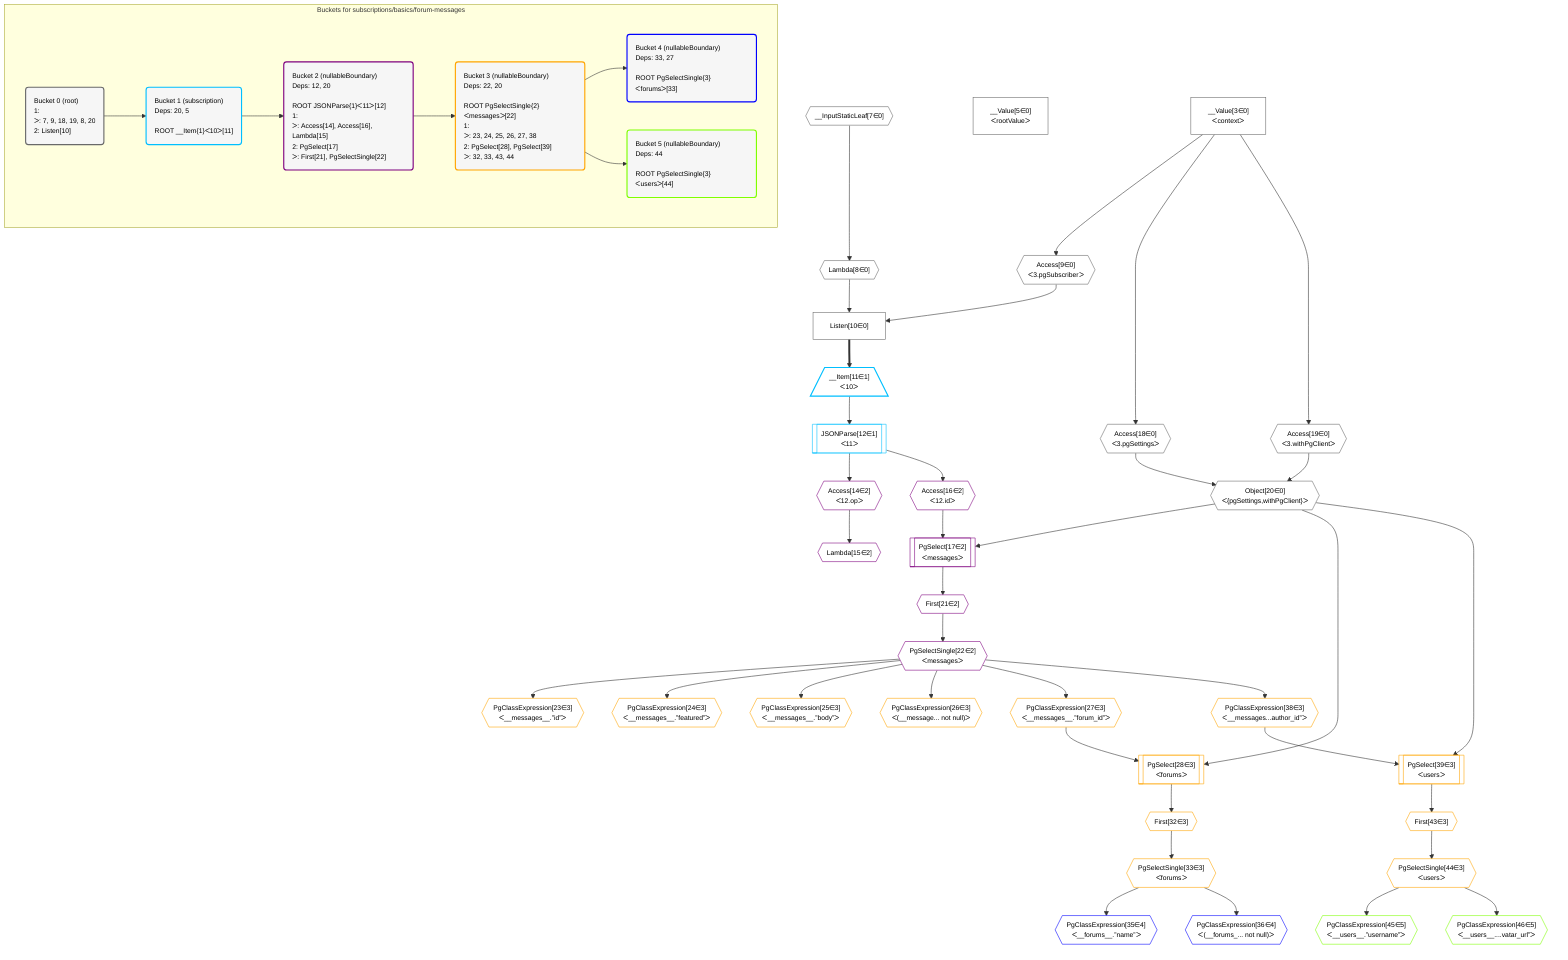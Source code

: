 %%{init: {'themeVariables': { 'fontSize': '12px'}}}%%
graph TD
    classDef path fill:#eee,stroke:#000,color:#000
    classDef plan fill:#fff,stroke-width:1px,color:#000
    classDef itemplan fill:#fff,stroke-width:2px,color:#000
    classDef unbatchedplan fill:#dff,stroke-width:1px,color:#000
    classDef sideeffectplan fill:#fcc,stroke-width:2px,color:#000
    classDef bucket fill:#f6f6f6,color:#000,stroke-width:2px,text-align:left


    %% define steps
    __Value3["__Value[3∈0]<br />ᐸcontextᐳ"]:::plan
    __Value5["__Value[5∈0]<br />ᐸrootValueᐳ"]:::plan
    __InputStaticLeaf7{{"__InputStaticLeaf[7∈0]"}}:::plan
    Lambda8{{"Lambda[8∈0]"}}:::plan
    Access9{{"Access[9∈0]<br />ᐸ3.pgSubscriberᐳ"}}:::plan
    Listen10["Listen[10∈0]"]:::plan
    __Item11[/"__Item[11∈1]<br />ᐸ10ᐳ"\]:::itemplan
    JSONParse12[["JSONParse[12∈1]<br />ᐸ11ᐳ"]]:::plan
    Access14{{"Access[14∈2]<br />ᐸ12.opᐳ"}}:::plan
    Lambda15{{"Lambda[15∈2]"}}:::plan
    Access16{{"Access[16∈2]<br />ᐸ12.idᐳ"}}:::plan
    Access18{{"Access[18∈0]<br />ᐸ3.pgSettingsᐳ"}}:::plan
    Access19{{"Access[19∈0]<br />ᐸ3.withPgClientᐳ"}}:::plan
    Object20{{"Object[20∈0]<br />ᐸ{pgSettings,withPgClient}ᐳ"}}:::plan
    PgSelect17[["PgSelect[17∈2]<br />ᐸmessagesᐳ"]]:::plan
    First21{{"First[21∈2]"}}:::plan
    PgSelectSingle22{{"PgSelectSingle[22∈2]<br />ᐸmessagesᐳ"}}:::plan
    PgClassExpression23{{"PgClassExpression[23∈3]<br />ᐸ__messages__.”id”ᐳ"}}:::plan
    PgClassExpression24{{"PgClassExpression[24∈3]<br />ᐸ__messages__.”featured”ᐳ"}}:::plan
    PgClassExpression25{{"PgClassExpression[25∈3]<br />ᐸ__messages__.”body”ᐳ"}}:::plan
    PgClassExpression26{{"PgClassExpression[26∈3]<br />ᐸ(__message... not null)ᐳ"}}:::plan
    PgClassExpression27{{"PgClassExpression[27∈3]<br />ᐸ__messages__.”forum_id”ᐳ"}}:::plan
    PgSelect28[["PgSelect[28∈3]<br />ᐸforumsᐳ"]]:::plan
    First32{{"First[32∈3]"}}:::plan
    PgSelectSingle33{{"PgSelectSingle[33∈3]<br />ᐸforumsᐳ"}}:::plan
    PgClassExpression35{{"PgClassExpression[35∈4]<br />ᐸ__forums__.”name”ᐳ"}}:::plan
    PgClassExpression36{{"PgClassExpression[36∈4]<br />ᐸ(__forums_... not null)ᐳ"}}:::plan
    PgClassExpression38{{"PgClassExpression[38∈3]<br />ᐸ__messages...author_id”ᐳ"}}:::plan
    PgSelect39[["PgSelect[39∈3]<br />ᐸusersᐳ"]]:::plan
    First43{{"First[43∈3]"}}:::plan
    PgSelectSingle44{{"PgSelectSingle[44∈3]<br />ᐸusersᐳ"}}:::plan
    PgClassExpression45{{"PgClassExpression[45∈5]<br />ᐸ__users__.”username”ᐳ"}}:::plan
    PgClassExpression46{{"PgClassExpression[46∈5]<br />ᐸ__users__....vatar_url”ᐳ"}}:::plan

    %% plan dependencies
    __InputStaticLeaf7 --> Lambda8
    __Value3 --> Access9
    Access9 & Lambda8 --> Listen10
    Listen10 ==> __Item11
    __Item11 --> JSONParse12
    JSONParse12 --> Access14
    Access14 --> Lambda15
    JSONParse12 --> Access16
    __Value3 --> Access18
    __Value3 --> Access19
    Access18 & Access19 --> Object20
    Object20 & Access16 --> PgSelect17
    PgSelect17 --> First21
    First21 --> PgSelectSingle22
    PgSelectSingle22 --> PgClassExpression23
    PgSelectSingle22 --> PgClassExpression24
    PgSelectSingle22 --> PgClassExpression25
    PgSelectSingle22 --> PgClassExpression26
    PgSelectSingle22 --> PgClassExpression27
    Object20 & PgClassExpression27 --> PgSelect28
    PgSelect28 --> First32
    First32 --> PgSelectSingle33
    PgSelectSingle33 --> PgClassExpression35
    PgSelectSingle33 --> PgClassExpression36
    PgSelectSingle22 --> PgClassExpression38
    Object20 & PgClassExpression38 --> PgSelect39
    PgSelect39 --> First43
    First43 --> PgSelectSingle44
    PgSelectSingle44 --> PgClassExpression45
    PgSelectSingle44 --> PgClassExpression46

    subgraph "Buckets for subscriptions/basics/forum-messages"
    Bucket0("Bucket 0 (root)<br />1: <br />ᐳ: 7, 9, 18, 19, 8, 20<br />2: Listen[10]"):::bucket
    classDef bucket0 stroke:#696969
    class Bucket0,__Value3,__Value5,__InputStaticLeaf7,Lambda8,Access9,Listen10,Access18,Access19,Object20 bucket0
    Bucket1("Bucket 1 (subscription)<br />Deps: 20, 5<br /><br />ROOT __Item{1}ᐸ10ᐳ[11]"):::bucket
    classDef bucket1 stroke:#00bfff
    class Bucket1,__Item11,JSONParse12 bucket1
    Bucket2("Bucket 2 (nullableBoundary)<br />Deps: 12, 20<br /><br />ROOT JSONParse{1}ᐸ11ᐳ[12]<br />1: <br />ᐳ: Access[14], Access[16], Lambda[15]<br />2: PgSelect[17]<br />ᐳ: First[21], PgSelectSingle[22]"):::bucket
    classDef bucket2 stroke:#7f007f
    class Bucket2,Access14,Lambda15,Access16,PgSelect17,First21,PgSelectSingle22 bucket2
    Bucket3("Bucket 3 (nullableBoundary)<br />Deps: 22, 20<br /><br />ROOT PgSelectSingle{2}ᐸmessagesᐳ[22]<br />1: <br />ᐳ: 23, 24, 25, 26, 27, 38<br />2: PgSelect[28], PgSelect[39]<br />ᐳ: 32, 33, 43, 44"):::bucket
    classDef bucket3 stroke:#ffa500
    class Bucket3,PgClassExpression23,PgClassExpression24,PgClassExpression25,PgClassExpression26,PgClassExpression27,PgSelect28,First32,PgSelectSingle33,PgClassExpression38,PgSelect39,First43,PgSelectSingle44 bucket3
    Bucket4("Bucket 4 (nullableBoundary)<br />Deps: 33, 27<br /><br />ROOT PgSelectSingle{3}ᐸforumsᐳ[33]"):::bucket
    classDef bucket4 stroke:#0000ff
    class Bucket4,PgClassExpression35,PgClassExpression36 bucket4
    Bucket5("Bucket 5 (nullableBoundary)<br />Deps: 44<br /><br />ROOT PgSelectSingle{3}ᐸusersᐳ[44]"):::bucket
    classDef bucket5 stroke:#7fff00
    class Bucket5,PgClassExpression45,PgClassExpression46 bucket5
    Bucket0 --> Bucket1
    Bucket1 --> Bucket2
    Bucket2 --> Bucket3
    Bucket3 --> Bucket4 & Bucket5
    end